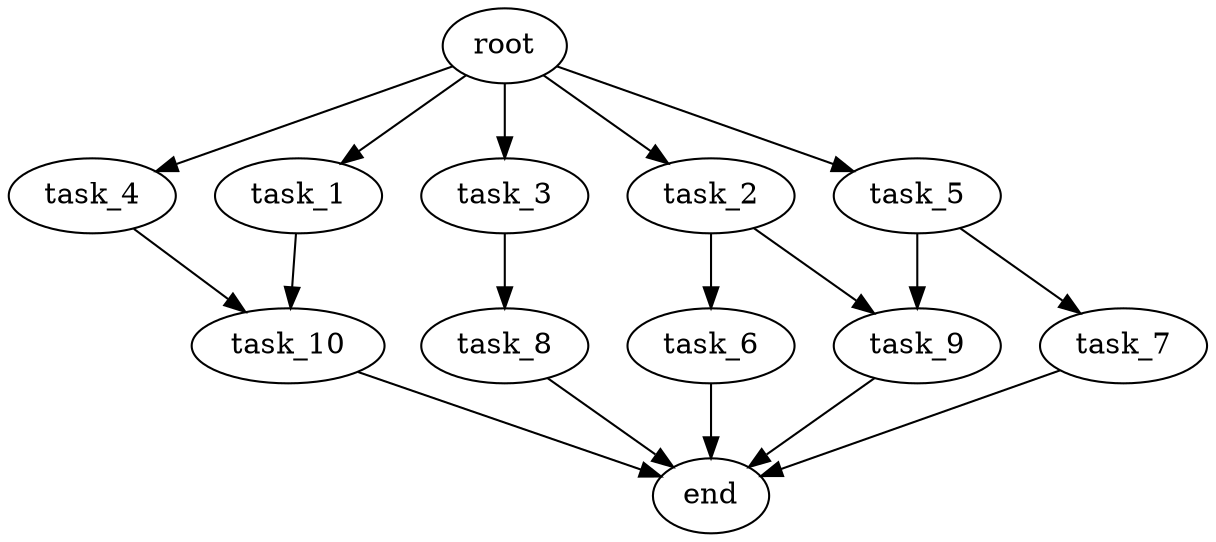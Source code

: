 digraph G {
  root [size="0.000000e+00"];
  task_1 [size="5.310884e+09"];
  task_2 [size="6.379808e+09"];
  task_3 [size="5.258586e+08"];
  task_4 [size="4.133600e+09"];
  task_5 [size="7.173863e+09"];
  task_6 [size="1.006349e+09"];
  task_7 [size="7.707890e+09"];
  task_8 [size="5.280928e+07"];
  task_9 [size="5.503975e+09"];
  task_10 [size="9.291068e+09"];
  end [size="0.000000e+00"];

  root -> task_1 [size="1.000000e-12"];
  root -> task_2 [size="1.000000e-12"];
  root -> task_3 [size="1.000000e-12"];
  root -> task_4 [size="1.000000e-12"];
  root -> task_5 [size="1.000000e-12"];
  task_1 -> task_10 [size="4.645534e+08"];
  task_2 -> task_6 [size="1.006349e+08"];
  task_2 -> task_9 [size="2.751988e+08"];
  task_3 -> task_8 [size="5.280928e+06"];
  task_4 -> task_10 [size="4.645534e+08"];
  task_5 -> task_7 [size="7.707890e+08"];
  task_5 -> task_9 [size="2.751988e+08"];
  task_6 -> end [size="1.000000e-12"];
  task_7 -> end [size="1.000000e-12"];
  task_8 -> end [size="1.000000e-12"];
  task_9 -> end [size="1.000000e-12"];
  task_10 -> end [size="1.000000e-12"];
}
